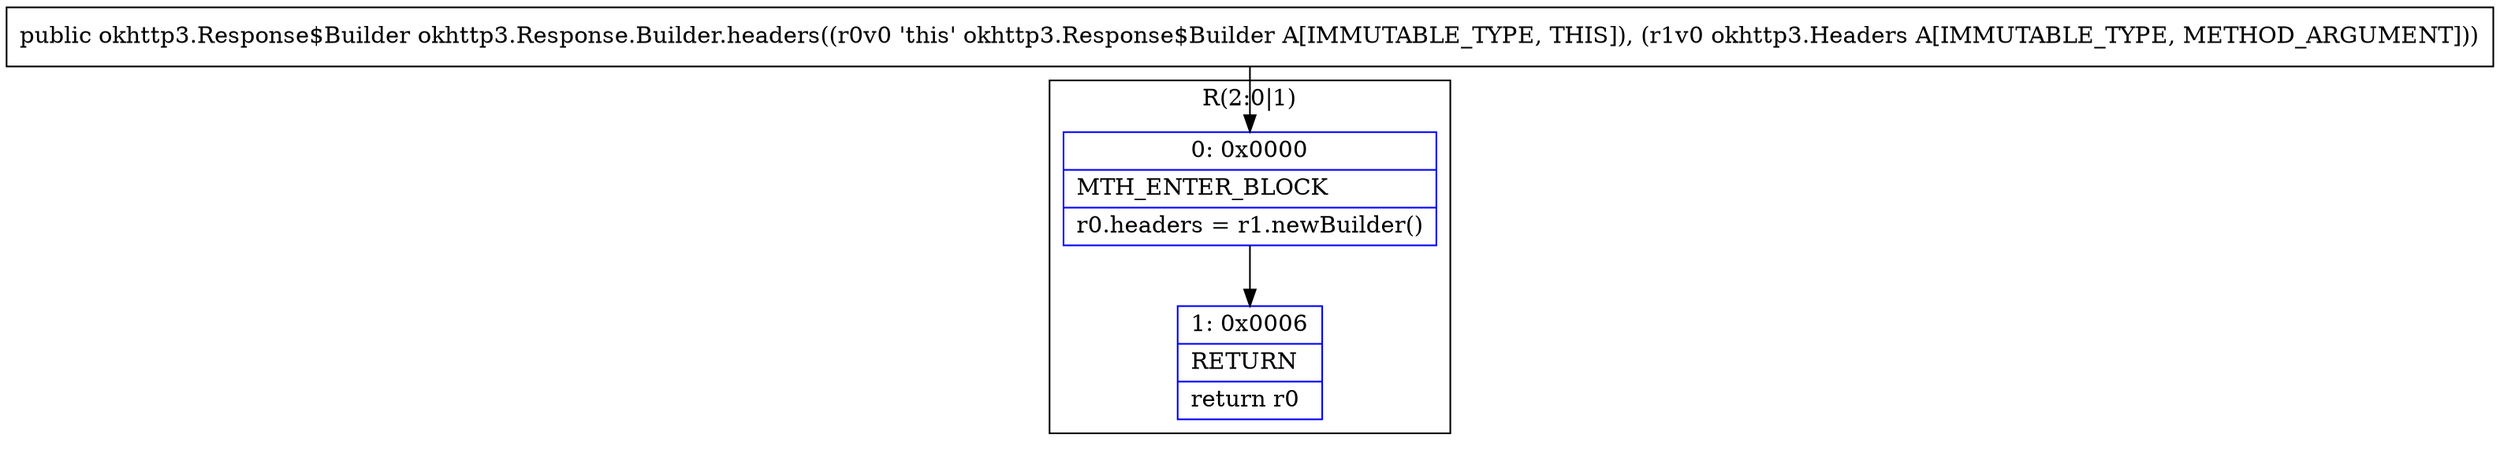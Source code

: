 digraph "CFG forokhttp3.Response.Builder.headers(Lokhttp3\/Headers;)Lokhttp3\/Response$Builder;" {
subgraph cluster_Region_594909268 {
label = "R(2:0|1)";
node [shape=record,color=blue];
Node_0 [shape=record,label="{0\:\ 0x0000|MTH_ENTER_BLOCK\l|r0.headers = r1.newBuilder()\l}"];
Node_1 [shape=record,label="{1\:\ 0x0006|RETURN\l|return r0\l}"];
}
MethodNode[shape=record,label="{public okhttp3.Response$Builder okhttp3.Response.Builder.headers((r0v0 'this' okhttp3.Response$Builder A[IMMUTABLE_TYPE, THIS]), (r1v0 okhttp3.Headers A[IMMUTABLE_TYPE, METHOD_ARGUMENT])) }"];
MethodNode -> Node_0;
Node_0 -> Node_1;
}


